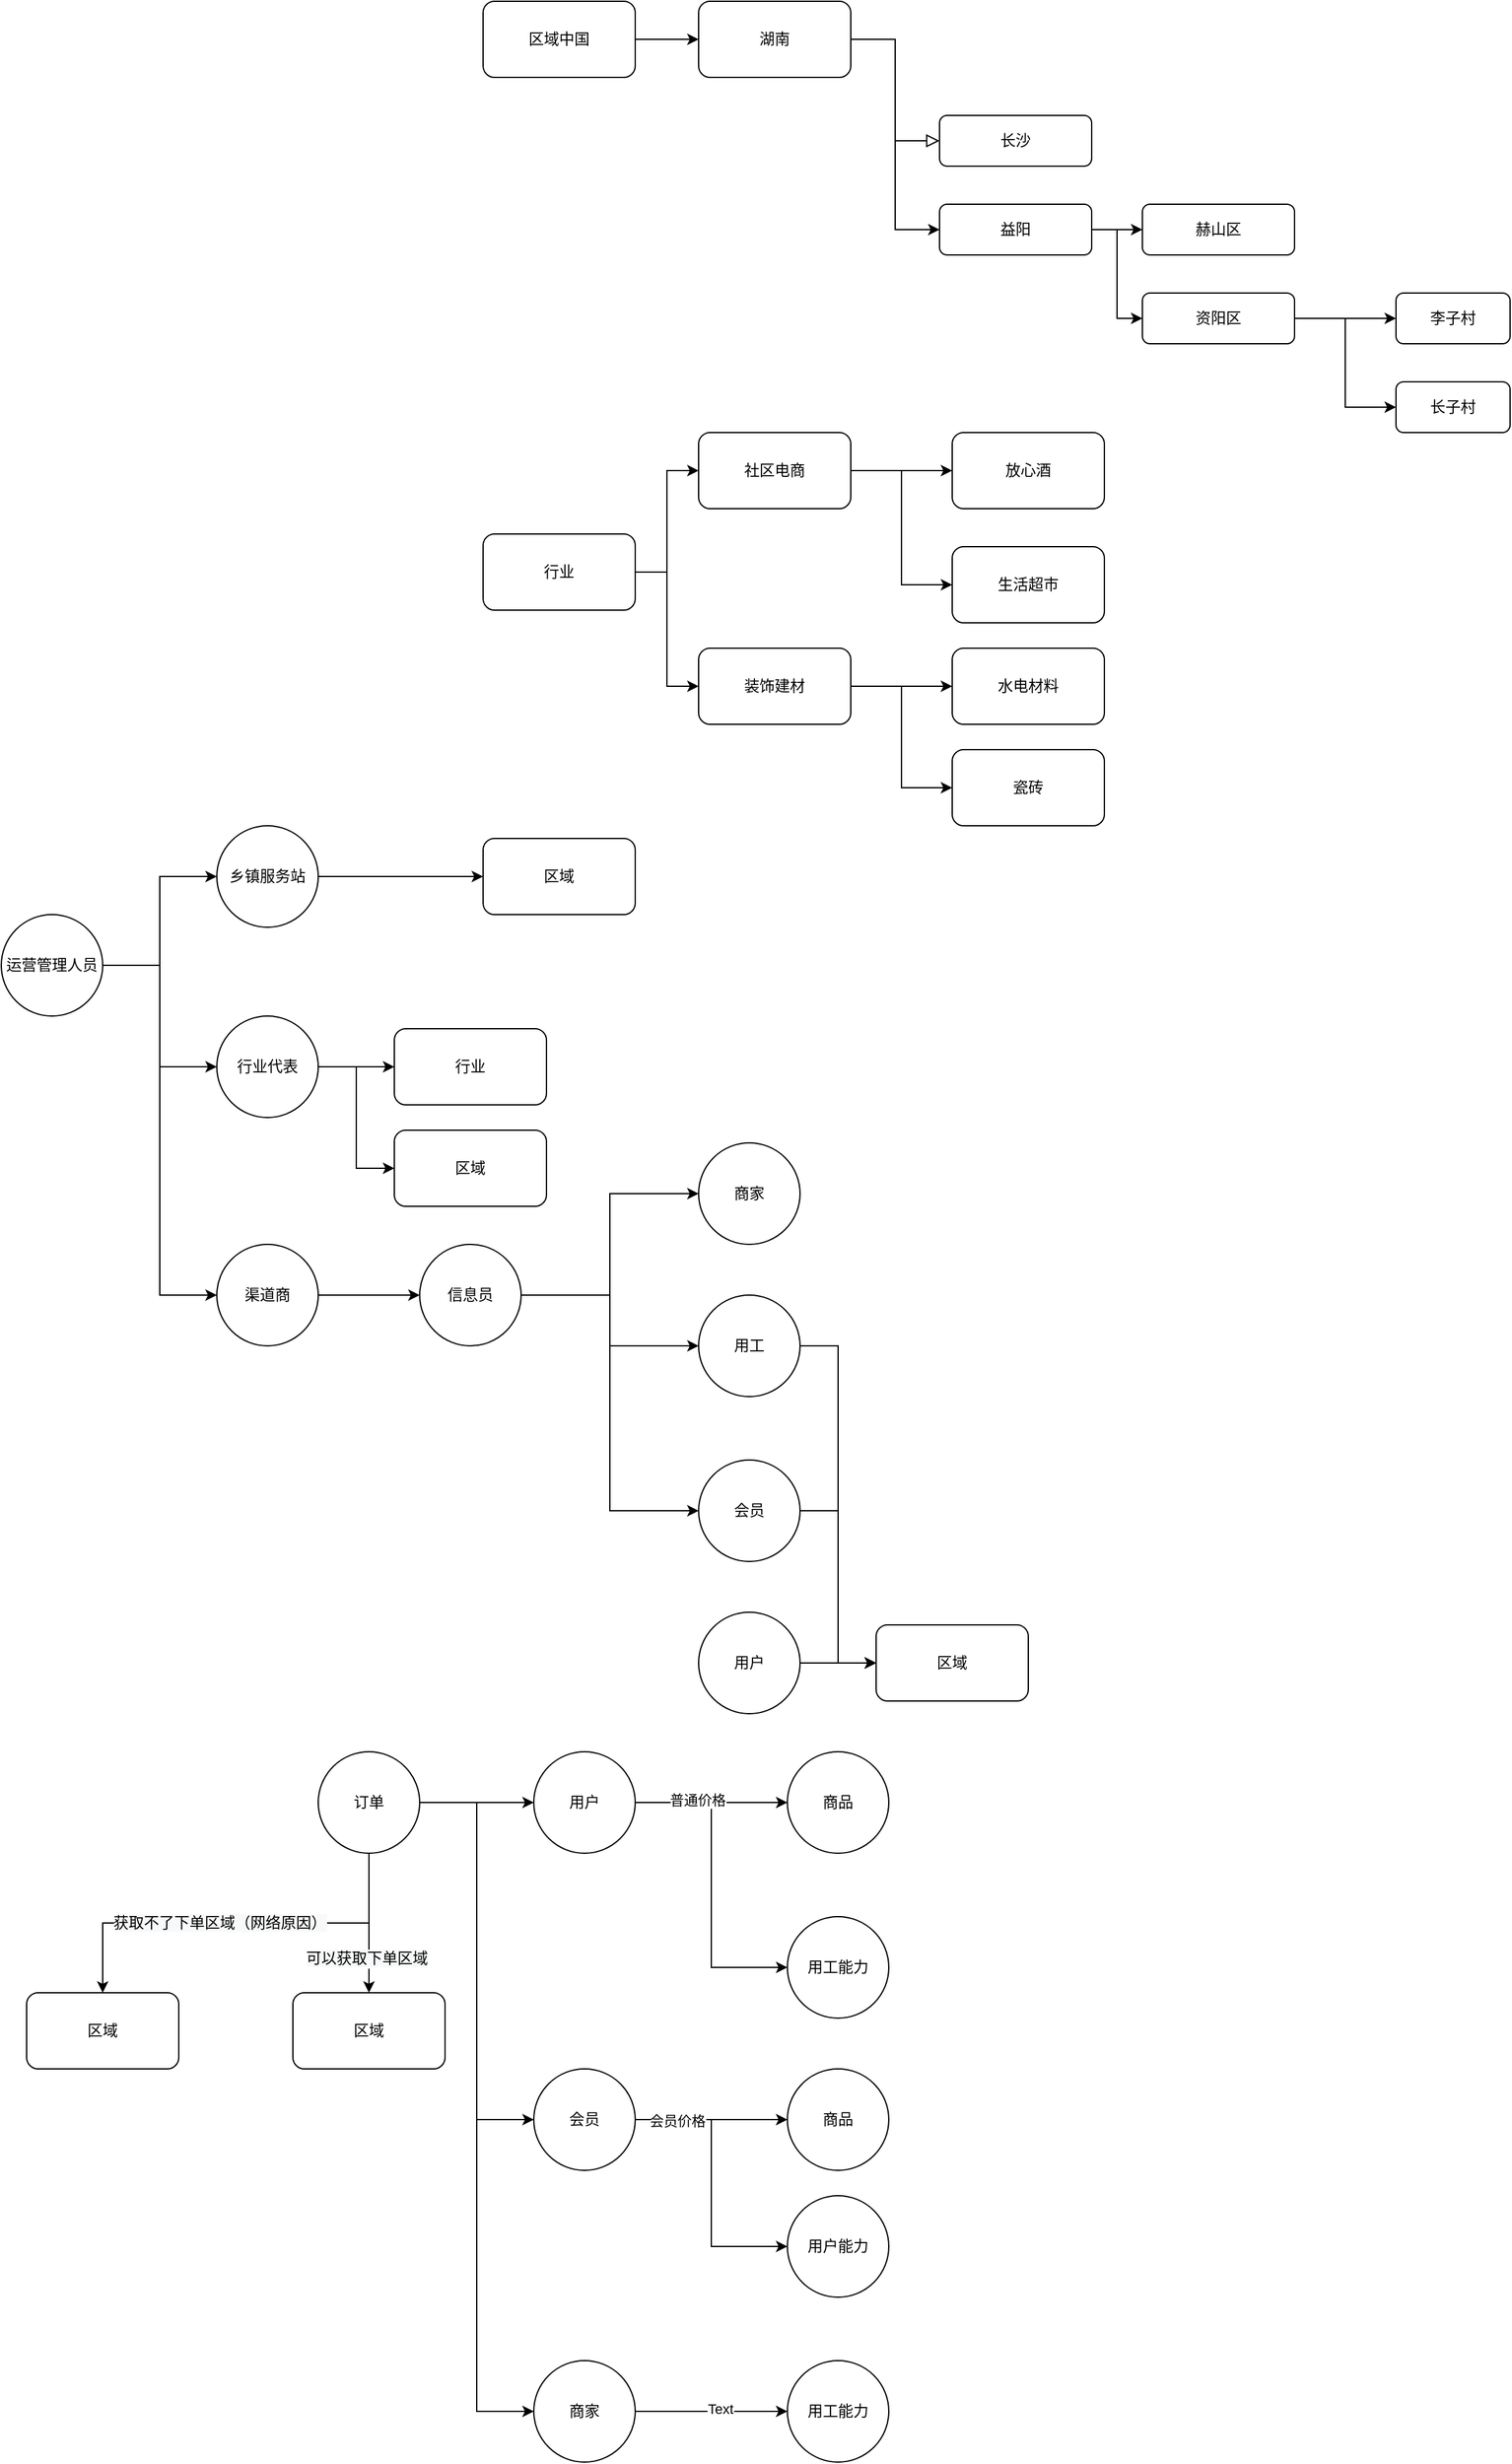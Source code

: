 <mxfile version="13.6.0" type="github">
  <diagram id="C5RBs43oDa-KdzZeNtuy" name="Page-1">
    <mxGraphModel dx="2013" dy="764" grid="1" gridSize="10" guides="1" tooltips="1" connect="1" arrows="1" fold="1" page="1" pageScale="1" pageWidth="827" pageHeight="1169" math="0" shadow="0">
      <root>
        <mxCell id="WIyWlLk6GJQsqaUBKTNV-0" />
        <mxCell id="WIyWlLk6GJQsqaUBKTNV-1" parent="WIyWlLk6GJQsqaUBKTNV-0" />
        <mxCell id="WIyWlLk6GJQsqaUBKTNV-2" value="" style="rounded=0;html=1;jettySize=auto;orthogonalLoop=1;fontSize=11;endArrow=block;endFill=0;endSize=8;strokeWidth=1;shadow=0;labelBackgroundColor=none;edgeStyle=orthogonalEdgeStyle;entryX=0;entryY=0.5;entryDx=0;entryDy=0;" parent="WIyWlLk6GJQsqaUBKTNV-1" source="WIyWlLk6GJQsqaUBKTNV-3" target="WIyWlLk6GJQsqaUBKTNV-7" edge="1">
          <mxGeometry relative="1" as="geometry">
            <mxPoint x="220" y="170" as="targetPoint" />
          </mxGeometry>
        </mxCell>
        <mxCell id="fYhxwDGDU4FG3BAdoPt3-0" style="edgeStyle=orthogonalEdgeStyle;rounded=0;orthogonalLoop=1;jettySize=auto;html=1;entryX=0;entryY=0.5;entryDx=0;entryDy=0;" edge="1" parent="WIyWlLk6GJQsqaUBKTNV-1" source="WIyWlLk6GJQsqaUBKTNV-3" target="WIyWlLk6GJQsqaUBKTNV-12">
          <mxGeometry relative="1" as="geometry" />
        </mxCell>
        <mxCell id="WIyWlLk6GJQsqaUBKTNV-3" value="湖南" style="rounded=1;whiteSpace=wrap;html=1;fontSize=12;glass=0;strokeWidth=1;shadow=0;" parent="WIyWlLk6GJQsqaUBKTNV-1" vertex="1">
          <mxGeometry x="130" y="60" width="120" height="60" as="geometry" />
        </mxCell>
        <mxCell id="WIyWlLk6GJQsqaUBKTNV-7" value="长沙" style="rounded=1;whiteSpace=wrap;html=1;fontSize=12;glass=0;strokeWidth=1;shadow=0;" parent="WIyWlLk6GJQsqaUBKTNV-1" vertex="1">
          <mxGeometry x="320" y="150" width="120" height="40" as="geometry" />
        </mxCell>
        <mxCell id="fYhxwDGDU4FG3BAdoPt3-2" style="edgeStyle=orthogonalEdgeStyle;rounded=0;orthogonalLoop=1;jettySize=auto;html=1;exitX=1;exitY=0.5;exitDx=0;exitDy=0;entryX=0;entryY=0.5;entryDx=0;entryDy=0;" edge="1" parent="WIyWlLk6GJQsqaUBKTNV-1" source="WIyWlLk6GJQsqaUBKTNV-12" target="fYhxwDGDU4FG3BAdoPt3-1">
          <mxGeometry relative="1" as="geometry" />
        </mxCell>
        <mxCell id="fYhxwDGDU4FG3BAdoPt3-6" style="edgeStyle=orthogonalEdgeStyle;rounded=0;orthogonalLoop=1;jettySize=auto;html=1;entryX=0;entryY=0.5;entryDx=0;entryDy=0;" edge="1" parent="WIyWlLk6GJQsqaUBKTNV-1" source="WIyWlLk6GJQsqaUBKTNV-12" target="fYhxwDGDU4FG3BAdoPt3-5">
          <mxGeometry relative="1" as="geometry" />
        </mxCell>
        <mxCell id="WIyWlLk6GJQsqaUBKTNV-12" value="益阳" style="rounded=1;whiteSpace=wrap;html=1;fontSize=12;glass=0;strokeWidth=1;shadow=0;" parent="WIyWlLk6GJQsqaUBKTNV-1" vertex="1">
          <mxGeometry x="320" y="220" width="120" height="40" as="geometry" />
        </mxCell>
        <mxCell id="fYhxwDGDU4FG3BAdoPt3-8" value="" style="edgeStyle=orthogonalEdgeStyle;rounded=0;orthogonalLoop=1;jettySize=auto;html=1;" edge="1" parent="WIyWlLk6GJQsqaUBKTNV-1" source="fYhxwDGDU4FG3BAdoPt3-1" target="fYhxwDGDU4FG3BAdoPt3-7">
          <mxGeometry relative="1" as="geometry" />
        </mxCell>
        <mxCell id="fYhxwDGDU4FG3BAdoPt3-10" style="edgeStyle=orthogonalEdgeStyle;rounded=0;orthogonalLoop=1;jettySize=auto;html=1;entryX=0;entryY=0.5;entryDx=0;entryDy=0;" edge="1" parent="WIyWlLk6GJQsqaUBKTNV-1" source="fYhxwDGDU4FG3BAdoPt3-1" target="fYhxwDGDU4FG3BAdoPt3-9">
          <mxGeometry relative="1" as="geometry" />
        </mxCell>
        <mxCell id="fYhxwDGDU4FG3BAdoPt3-1" value="资阳区" style="rounded=1;whiteSpace=wrap;html=1;fontSize=12;glass=0;strokeWidth=1;shadow=0;" vertex="1" parent="WIyWlLk6GJQsqaUBKTNV-1">
          <mxGeometry x="480" y="290" width="120" height="40" as="geometry" />
        </mxCell>
        <mxCell id="fYhxwDGDU4FG3BAdoPt3-5" value="赫山区" style="rounded=1;whiteSpace=wrap;html=1;fontSize=12;glass=0;strokeWidth=1;shadow=0;" vertex="1" parent="WIyWlLk6GJQsqaUBKTNV-1">
          <mxGeometry x="480" y="220" width="120" height="40" as="geometry" />
        </mxCell>
        <mxCell id="fYhxwDGDU4FG3BAdoPt3-7" value="李子村" style="whiteSpace=wrap;html=1;rounded=1;shadow=0;strokeWidth=1;glass=0;" vertex="1" parent="WIyWlLk6GJQsqaUBKTNV-1">
          <mxGeometry x="680" y="290" width="90" height="40" as="geometry" />
        </mxCell>
        <mxCell id="fYhxwDGDU4FG3BAdoPt3-9" value="长子村" style="rounded=1;whiteSpace=wrap;html=1;" vertex="1" parent="WIyWlLk6GJQsqaUBKTNV-1">
          <mxGeometry x="680" y="360" width="90" height="40" as="geometry" />
        </mxCell>
        <mxCell id="fYhxwDGDU4FG3BAdoPt3-14" value="" style="edgeStyle=orthogonalEdgeStyle;rounded=0;orthogonalLoop=1;jettySize=auto;html=1;" edge="1" parent="WIyWlLk6GJQsqaUBKTNV-1" source="fYhxwDGDU4FG3BAdoPt3-11" target="fYhxwDGDU4FG3BAdoPt3-13">
          <mxGeometry relative="1" as="geometry" />
        </mxCell>
        <mxCell id="fYhxwDGDU4FG3BAdoPt3-18" style="edgeStyle=orthogonalEdgeStyle;rounded=0;orthogonalLoop=1;jettySize=auto;html=1;entryX=0;entryY=0.5;entryDx=0;entryDy=0;" edge="1" parent="WIyWlLk6GJQsqaUBKTNV-1" source="fYhxwDGDU4FG3BAdoPt3-11" target="fYhxwDGDU4FG3BAdoPt3-15">
          <mxGeometry relative="1" as="geometry" />
        </mxCell>
        <mxCell id="fYhxwDGDU4FG3BAdoPt3-11" value="社区电商" style="rounded=1;whiteSpace=wrap;html=1;fontSize=12;glass=0;strokeWidth=1;shadow=0;" vertex="1" parent="WIyWlLk6GJQsqaUBKTNV-1">
          <mxGeometry x="130" y="400" width="120" height="60" as="geometry" />
        </mxCell>
        <mxCell id="fYhxwDGDU4FG3BAdoPt3-19" style="edgeStyle=orthogonalEdgeStyle;rounded=0;orthogonalLoop=1;jettySize=auto;html=1;entryX=0;entryY=0.5;entryDx=0;entryDy=0;" edge="1" parent="WIyWlLk6GJQsqaUBKTNV-1" source="fYhxwDGDU4FG3BAdoPt3-12" target="fYhxwDGDU4FG3BAdoPt3-17">
          <mxGeometry relative="1" as="geometry" />
        </mxCell>
        <mxCell id="fYhxwDGDU4FG3BAdoPt3-20" style="edgeStyle=orthogonalEdgeStyle;rounded=0;orthogonalLoop=1;jettySize=auto;html=1;entryX=0;entryY=0.5;entryDx=0;entryDy=0;" edge="1" parent="WIyWlLk6GJQsqaUBKTNV-1" source="fYhxwDGDU4FG3BAdoPt3-12" target="fYhxwDGDU4FG3BAdoPt3-16">
          <mxGeometry relative="1" as="geometry" />
        </mxCell>
        <mxCell id="fYhxwDGDU4FG3BAdoPt3-12" value="装饰建材" style="rounded=1;whiteSpace=wrap;html=1;" vertex="1" parent="WIyWlLk6GJQsqaUBKTNV-1">
          <mxGeometry x="130" y="570" width="120" height="60" as="geometry" />
        </mxCell>
        <mxCell id="fYhxwDGDU4FG3BAdoPt3-13" value="放心酒" style="whiteSpace=wrap;html=1;rounded=1;shadow=0;strokeWidth=1;glass=0;" vertex="1" parent="WIyWlLk6GJQsqaUBKTNV-1">
          <mxGeometry x="330" y="400" width="120" height="60" as="geometry" />
        </mxCell>
        <mxCell id="fYhxwDGDU4FG3BAdoPt3-15" value="生活超市" style="rounded=1;whiteSpace=wrap;html=1;" vertex="1" parent="WIyWlLk6GJQsqaUBKTNV-1">
          <mxGeometry x="330" y="490" width="120" height="60" as="geometry" />
        </mxCell>
        <mxCell id="fYhxwDGDU4FG3BAdoPt3-16" value="瓷砖" style="rounded=1;whiteSpace=wrap;html=1;" vertex="1" parent="WIyWlLk6GJQsqaUBKTNV-1">
          <mxGeometry x="330" y="650" width="120" height="60" as="geometry" />
        </mxCell>
        <mxCell id="fYhxwDGDU4FG3BAdoPt3-17" value="水电材料" style="rounded=1;whiteSpace=wrap;html=1;" vertex="1" parent="WIyWlLk6GJQsqaUBKTNV-1">
          <mxGeometry x="330" y="570" width="120" height="60" as="geometry" />
        </mxCell>
        <mxCell id="fYhxwDGDU4FG3BAdoPt3-22" style="edgeStyle=orthogonalEdgeStyle;rounded=0;orthogonalLoop=1;jettySize=auto;html=1;entryX=0;entryY=0.5;entryDx=0;entryDy=0;" edge="1" parent="WIyWlLk6GJQsqaUBKTNV-1" source="fYhxwDGDU4FG3BAdoPt3-21" target="WIyWlLk6GJQsqaUBKTNV-3">
          <mxGeometry relative="1" as="geometry" />
        </mxCell>
        <mxCell id="fYhxwDGDU4FG3BAdoPt3-21" value="区域中国" style="rounded=1;whiteSpace=wrap;html=1;" vertex="1" parent="WIyWlLk6GJQsqaUBKTNV-1">
          <mxGeometry x="-40" y="60" width="120" height="60" as="geometry" />
        </mxCell>
        <mxCell id="fYhxwDGDU4FG3BAdoPt3-24" style="edgeStyle=orthogonalEdgeStyle;rounded=0;orthogonalLoop=1;jettySize=auto;html=1;entryX=0;entryY=0.5;entryDx=0;entryDy=0;" edge="1" parent="WIyWlLk6GJQsqaUBKTNV-1" source="fYhxwDGDU4FG3BAdoPt3-23" target="fYhxwDGDU4FG3BAdoPt3-11">
          <mxGeometry relative="1" as="geometry" />
        </mxCell>
        <mxCell id="fYhxwDGDU4FG3BAdoPt3-25" style="edgeStyle=orthogonalEdgeStyle;rounded=0;orthogonalLoop=1;jettySize=auto;html=1;entryX=0;entryY=0.5;entryDx=0;entryDy=0;" edge="1" parent="WIyWlLk6GJQsqaUBKTNV-1" source="fYhxwDGDU4FG3BAdoPt3-23" target="fYhxwDGDU4FG3BAdoPt3-12">
          <mxGeometry relative="1" as="geometry" />
        </mxCell>
        <mxCell id="fYhxwDGDU4FG3BAdoPt3-23" value="行业" style="rounded=1;whiteSpace=wrap;html=1;" vertex="1" parent="WIyWlLk6GJQsqaUBKTNV-1">
          <mxGeometry x="-40" y="480" width="120" height="60" as="geometry" />
        </mxCell>
        <mxCell id="fYhxwDGDU4FG3BAdoPt3-32" value="" style="edgeStyle=orthogonalEdgeStyle;rounded=0;orthogonalLoop=1;jettySize=auto;html=1;" edge="1" parent="WIyWlLk6GJQsqaUBKTNV-1" source="fYhxwDGDU4FG3BAdoPt3-26">
          <mxGeometry relative="1" as="geometry">
            <mxPoint x="-110" y="900" as="targetPoint" />
          </mxGeometry>
        </mxCell>
        <mxCell id="fYhxwDGDU4FG3BAdoPt3-35" style="edgeStyle=orthogonalEdgeStyle;rounded=0;orthogonalLoop=1;jettySize=auto;html=1;entryX=0;entryY=0.5;entryDx=0;entryDy=0;" edge="1" parent="WIyWlLk6GJQsqaUBKTNV-1" source="fYhxwDGDU4FG3BAdoPt3-26" target="fYhxwDGDU4FG3BAdoPt3-33">
          <mxGeometry relative="1" as="geometry" />
        </mxCell>
        <mxCell id="fYhxwDGDU4FG3BAdoPt3-26" value="行业代表" style="ellipse;whiteSpace=wrap;html=1;aspect=fixed;" vertex="1" parent="WIyWlLk6GJQsqaUBKTNV-1">
          <mxGeometry x="-250" y="860" width="80" height="80" as="geometry" />
        </mxCell>
        <mxCell id="fYhxwDGDU4FG3BAdoPt3-38" style="edgeStyle=orthogonalEdgeStyle;rounded=0;orthogonalLoop=1;jettySize=auto;html=1;" edge="1" parent="WIyWlLk6GJQsqaUBKTNV-1" source="fYhxwDGDU4FG3BAdoPt3-27" target="fYhxwDGDU4FG3BAdoPt3-37">
          <mxGeometry relative="1" as="geometry" />
        </mxCell>
        <mxCell id="fYhxwDGDU4FG3BAdoPt3-27" value="乡镇服务站" style="ellipse;whiteSpace=wrap;html=1;aspect=fixed;" vertex="1" parent="WIyWlLk6GJQsqaUBKTNV-1">
          <mxGeometry x="-250" y="710" width="80" height="80" as="geometry" />
        </mxCell>
        <mxCell id="fYhxwDGDU4FG3BAdoPt3-42" style="edgeStyle=orthogonalEdgeStyle;rounded=0;orthogonalLoop=1;jettySize=auto;html=1;" edge="1" parent="WIyWlLk6GJQsqaUBKTNV-1" source="fYhxwDGDU4FG3BAdoPt3-28" target="fYhxwDGDU4FG3BAdoPt3-29">
          <mxGeometry relative="1" as="geometry" />
        </mxCell>
        <mxCell id="fYhxwDGDU4FG3BAdoPt3-28" value="渠道商" style="ellipse;whiteSpace=wrap;html=1;aspect=fixed;" vertex="1" parent="WIyWlLk6GJQsqaUBKTNV-1">
          <mxGeometry x="-250" y="1040" width="80" height="80" as="geometry" />
        </mxCell>
        <mxCell id="fYhxwDGDU4FG3BAdoPt3-46" style="edgeStyle=orthogonalEdgeStyle;rounded=0;orthogonalLoop=1;jettySize=auto;html=1;" edge="1" parent="WIyWlLk6GJQsqaUBKTNV-1" source="fYhxwDGDU4FG3BAdoPt3-29" target="fYhxwDGDU4FG3BAdoPt3-43">
          <mxGeometry relative="1" as="geometry" />
        </mxCell>
        <mxCell id="fYhxwDGDU4FG3BAdoPt3-47" style="edgeStyle=orthogonalEdgeStyle;rounded=0;orthogonalLoop=1;jettySize=auto;html=1;entryX=0;entryY=0.5;entryDx=0;entryDy=0;" edge="1" parent="WIyWlLk6GJQsqaUBKTNV-1" source="fYhxwDGDU4FG3BAdoPt3-29" target="fYhxwDGDU4FG3BAdoPt3-44">
          <mxGeometry relative="1" as="geometry" />
        </mxCell>
        <mxCell id="fYhxwDGDU4FG3BAdoPt3-48" style="edgeStyle=orthogonalEdgeStyle;rounded=0;orthogonalLoop=1;jettySize=auto;html=1;entryX=0;entryY=0.5;entryDx=0;entryDy=0;" edge="1" parent="WIyWlLk6GJQsqaUBKTNV-1" source="fYhxwDGDU4FG3BAdoPt3-29" target="fYhxwDGDU4FG3BAdoPt3-45">
          <mxGeometry relative="1" as="geometry" />
        </mxCell>
        <mxCell id="fYhxwDGDU4FG3BAdoPt3-29" value="信息员" style="ellipse;whiteSpace=wrap;html=1;aspect=fixed;" vertex="1" parent="WIyWlLk6GJQsqaUBKTNV-1">
          <mxGeometry x="-90" y="1040" width="80" height="80" as="geometry" />
        </mxCell>
        <mxCell id="fYhxwDGDU4FG3BAdoPt3-39" style="edgeStyle=orthogonalEdgeStyle;rounded=0;orthogonalLoop=1;jettySize=auto;html=1;exitX=1;exitY=0.5;exitDx=0;exitDy=0;" edge="1" parent="WIyWlLk6GJQsqaUBKTNV-1" source="fYhxwDGDU4FG3BAdoPt3-30" target="fYhxwDGDU4FG3BAdoPt3-27">
          <mxGeometry relative="1" as="geometry" />
        </mxCell>
        <mxCell id="fYhxwDGDU4FG3BAdoPt3-40" style="edgeStyle=orthogonalEdgeStyle;rounded=0;orthogonalLoop=1;jettySize=auto;html=1;entryX=0;entryY=0.5;entryDx=0;entryDy=0;" edge="1" parent="WIyWlLk6GJQsqaUBKTNV-1" source="fYhxwDGDU4FG3BAdoPt3-30" target="fYhxwDGDU4FG3BAdoPt3-26">
          <mxGeometry relative="1" as="geometry" />
        </mxCell>
        <mxCell id="fYhxwDGDU4FG3BAdoPt3-41" style="edgeStyle=orthogonalEdgeStyle;rounded=0;orthogonalLoop=1;jettySize=auto;html=1;entryX=0;entryY=0.5;entryDx=0;entryDy=0;" edge="1" parent="WIyWlLk6GJQsqaUBKTNV-1" source="fYhxwDGDU4FG3BAdoPt3-30" target="fYhxwDGDU4FG3BAdoPt3-28">
          <mxGeometry relative="1" as="geometry" />
        </mxCell>
        <mxCell id="fYhxwDGDU4FG3BAdoPt3-30" value="运营管理人员" style="ellipse;whiteSpace=wrap;html=1;aspect=fixed;" vertex="1" parent="WIyWlLk6GJQsqaUBKTNV-1">
          <mxGeometry x="-420" y="780" width="80" height="80" as="geometry" />
        </mxCell>
        <mxCell id="fYhxwDGDU4FG3BAdoPt3-33" value="区域" style="rounded=1;whiteSpace=wrap;html=1;" vertex="1" parent="WIyWlLk6GJQsqaUBKTNV-1">
          <mxGeometry x="-110" y="950" width="120" height="60" as="geometry" />
        </mxCell>
        <mxCell id="fYhxwDGDU4FG3BAdoPt3-36" value="行业" style="rounded=1;whiteSpace=wrap;html=1;" vertex="1" parent="WIyWlLk6GJQsqaUBKTNV-1">
          <mxGeometry x="-110" y="870" width="120" height="60" as="geometry" />
        </mxCell>
        <mxCell id="fYhxwDGDU4FG3BAdoPt3-37" value="区域" style="rounded=1;whiteSpace=wrap;html=1;" vertex="1" parent="WIyWlLk6GJQsqaUBKTNV-1">
          <mxGeometry x="-40" y="720" width="120" height="60" as="geometry" />
        </mxCell>
        <mxCell id="fYhxwDGDU4FG3BAdoPt3-43" value="商家" style="ellipse;whiteSpace=wrap;html=1;aspect=fixed;" vertex="1" parent="WIyWlLk6GJQsqaUBKTNV-1">
          <mxGeometry x="130" y="960" width="80" height="80" as="geometry" />
        </mxCell>
        <mxCell id="fYhxwDGDU4FG3BAdoPt3-86" style="edgeStyle=orthogonalEdgeStyle;rounded=0;orthogonalLoop=1;jettySize=auto;html=1;entryX=0;entryY=0.5;entryDx=0;entryDy=0;" edge="1" parent="WIyWlLk6GJQsqaUBKTNV-1" source="fYhxwDGDU4FG3BAdoPt3-44" target="fYhxwDGDU4FG3BAdoPt3-75">
          <mxGeometry relative="1" as="geometry" />
        </mxCell>
        <mxCell id="fYhxwDGDU4FG3BAdoPt3-44" value="用工" style="ellipse;whiteSpace=wrap;html=1;aspect=fixed;" vertex="1" parent="WIyWlLk6GJQsqaUBKTNV-1">
          <mxGeometry x="130" y="1080" width="80" height="80" as="geometry" />
        </mxCell>
        <mxCell id="fYhxwDGDU4FG3BAdoPt3-85" style="edgeStyle=orthogonalEdgeStyle;rounded=0;orthogonalLoop=1;jettySize=auto;html=1;entryX=0;entryY=0.5;entryDx=0;entryDy=0;" edge="1" parent="WIyWlLk6GJQsqaUBKTNV-1" source="fYhxwDGDU4FG3BAdoPt3-45" target="fYhxwDGDU4FG3BAdoPt3-75">
          <mxGeometry relative="1" as="geometry" />
        </mxCell>
        <mxCell id="fYhxwDGDU4FG3BAdoPt3-45" value="会员" style="ellipse;whiteSpace=wrap;html=1;aspect=fixed;" vertex="1" parent="WIyWlLk6GJQsqaUBKTNV-1">
          <mxGeometry x="130" y="1210" width="80" height="80" as="geometry" />
        </mxCell>
        <mxCell id="fYhxwDGDU4FG3BAdoPt3-76" style="edgeStyle=orthogonalEdgeStyle;rounded=0;orthogonalLoop=1;jettySize=auto;html=1;entryX=0;entryY=0.5;entryDx=0;entryDy=0;" edge="1" parent="WIyWlLk6GJQsqaUBKTNV-1" source="fYhxwDGDU4FG3BAdoPt3-53" target="fYhxwDGDU4FG3BAdoPt3-75">
          <mxGeometry relative="1" as="geometry" />
        </mxCell>
        <mxCell id="fYhxwDGDU4FG3BAdoPt3-53" value="用户" style="ellipse;whiteSpace=wrap;html=1;aspect=fixed;" vertex="1" parent="WIyWlLk6GJQsqaUBKTNV-1">
          <mxGeometry x="130" y="1330" width="80" height="80" as="geometry" />
        </mxCell>
        <mxCell id="fYhxwDGDU4FG3BAdoPt3-69" style="edgeStyle=orthogonalEdgeStyle;rounded=0;orthogonalLoop=1;jettySize=auto;html=1;" edge="1" parent="WIyWlLk6GJQsqaUBKTNV-1" source="fYhxwDGDU4FG3BAdoPt3-54" target="fYhxwDGDU4FG3BAdoPt3-55">
          <mxGeometry relative="1" as="geometry" />
        </mxCell>
        <mxCell id="fYhxwDGDU4FG3BAdoPt3-70" style="edgeStyle=orthogonalEdgeStyle;rounded=0;orthogonalLoop=1;jettySize=auto;html=1;entryX=0;entryY=0.5;entryDx=0;entryDy=0;" edge="1" parent="WIyWlLk6GJQsqaUBKTNV-1" source="fYhxwDGDU4FG3BAdoPt3-54" target="fYhxwDGDU4FG3BAdoPt3-58">
          <mxGeometry relative="1" as="geometry" />
        </mxCell>
        <mxCell id="fYhxwDGDU4FG3BAdoPt3-71" style="edgeStyle=orthogonalEdgeStyle;rounded=0;orthogonalLoop=1;jettySize=auto;html=1;entryX=0;entryY=0.5;entryDx=0;entryDy=0;" edge="1" parent="WIyWlLk6GJQsqaUBKTNV-1" source="fYhxwDGDU4FG3BAdoPt3-54" target="fYhxwDGDU4FG3BAdoPt3-65">
          <mxGeometry relative="1" as="geometry" />
        </mxCell>
        <mxCell id="fYhxwDGDU4FG3BAdoPt3-79" style="edgeStyle=orthogonalEdgeStyle;rounded=0;orthogonalLoop=1;jettySize=auto;html=1;entryX=0.5;entryY=0;entryDx=0;entryDy=0;" edge="1" parent="WIyWlLk6GJQsqaUBKTNV-1" source="fYhxwDGDU4FG3BAdoPt3-54" target="fYhxwDGDU4FG3BAdoPt3-77">
          <mxGeometry relative="1" as="geometry" />
        </mxCell>
        <mxCell id="fYhxwDGDU4FG3BAdoPt3-83" value="&lt;span style=&quot;font-size: 12px ; background-color: rgb(248 , 249 , 250)&quot;&gt;可以获取下单区域&lt;/span&gt;" style="edgeLabel;html=1;align=center;verticalAlign=middle;resizable=0;points=[];" vertex="1" connectable="0" parent="fYhxwDGDU4FG3BAdoPt3-79">
          <mxGeometry x="0.5" y="-2" relative="1" as="geometry">
            <mxPoint as="offset" />
          </mxGeometry>
        </mxCell>
        <mxCell id="fYhxwDGDU4FG3BAdoPt3-81" style="edgeStyle=orthogonalEdgeStyle;rounded=0;orthogonalLoop=1;jettySize=auto;html=1;exitX=0.5;exitY=1;exitDx=0;exitDy=0;" edge="1" parent="WIyWlLk6GJQsqaUBKTNV-1" source="fYhxwDGDU4FG3BAdoPt3-54" target="fYhxwDGDU4FG3BAdoPt3-80">
          <mxGeometry relative="1" as="geometry" />
        </mxCell>
        <mxCell id="fYhxwDGDU4FG3BAdoPt3-84" value="&lt;span style=&quot;font-size: 12px ; background-color: rgb(248 , 249 , 250)&quot;&gt;获取不了下单区域（网络原因）&lt;/span&gt;" style="edgeLabel;html=1;align=center;verticalAlign=middle;resizable=0;points=[];" vertex="1" connectable="0" parent="fYhxwDGDU4FG3BAdoPt3-81">
          <mxGeometry x="0.083" relative="1" as="geometry">
            <mxPoint as="offset" />
          </mxGeometry>
        </mxCell>
        <mxCell id="fYhxwDGDU4FG3BAdoPt3-54" value="订单" style="ellipse;whiteSpace=wrap;html=1;aspect=fixed;" vertex="1" parent="WIyWlLk6GJQsqaUBKTNV-1">
          <mxGeometry x="-170" y="1440" width="80" height="80" as="geometry" />
        </mxCell>
        <mxCell id="fYhxwDGDU4FG3BAdoPt3-59" style="edgeStyle=orthogonalEdgeStyle;rounded=0;orthogonalLoop=1;jettySize=auto;html=1;" edge="1" parent="WIyWlLk6GJQsqaUBKTNV-1" source="fYhxwDGDU4FG3BAdoPt3-55" target="fYhxwDGDU4FG3BAdoPt3-56">
          <mxGeometry relative="1" as="geometry" />
        </mxCell>
        <mxCell id="fYhxwDGDU4FG3BAdoPt3-60" style="edgeStyle=orthogonalEdgeStyle;rounded=0;orthogonalLoop=1;jettySize=auto;html=1;entryX=0;entryY=0.5;entryDx=0;entryDy=0;" edge="1" parent="WIyWlLk6GJQsqaUBKTNV-1" source="fYhxwDGDU4FG3BAdoPt3-55" target="fYhxwDGDU4FG3BAdoPt3-57">
          <mxGeometry relative="1" as="geometry" />
        </mxCell>
        <mxCell id="fYhxwDGDU4FG3BAdoPt3-73" value="普通价格" style="edgeLabel;html=1;align=center;verticalAlign=middle;resizable=0;points=[];" vertex="1" connectable="0" parent="fYhxwDGDU4FG3BAdoPt3-60">
          <mxGeometry x="-0.608" y="2" relative="1" as="geometry">
            <mxPoint as="offset" />
          </mxGeometry>
        </mxCell>
        <mxCell id="fYhxwDGDU4FG3BAdoPt3-55" value="用户" style="ellipse;whiteSpace=wrap;html=1;aspect=fixed;" vertex="1" parent="WIyWlLk6GJQsqaUBKTNV-1">
          <mxGeometry y="1440" width="80" height="80" as="geometry" />
        </mxCell>
        <mxCell id="fYhxwDGDU4FG3BAdoPt3-56" value="商品" style="ellipse;whiteSpace=wrap;html=1;aspect=fixed;" vertex="1" parent="WIyWlLk6GJQsqaUBKTNV-1">
          <mxGeometry x="200" y="1440" width="80" height="80" as="geometry" />
        </mxCell>
        <mxCell id="fYhxwDGDU4FG3BAdoPt3-57" value="用工能力" style="ellipse;whiteSpace=wrap;html=1;aspect=fixed;" vertex="1" parent="WIyWlLk6GJQsqaUBKTNV-1">
          <mxGeometry x="200" y="1570" width="80" height="80" as="geometry" />
        </mxCell>
        <mxCell id="fYhxwDGDU4FG3BAdoPt3-66" style="edgeStyle=orthogonalEdgeStyle;rounded=0;orthogonalLoop=1;jettySize=auto;html=1;entryX=0;entryY=0.5;entryDx=0;entryDy=0;" edge="1" parent="WIyWlLk6GJQsqaUBKTNV-1" source="fYhxwDGDU4FG3BAdoPt3-58" target="fYhxwDGDU4FG3BAdoPt3-62">
          <mxGeometry relative="1" as="geometry" />
        </mxCell>
        <mxCell id="fYhxwDGDU4FG3BAdoPt3-67" style="edgeStyle=orthogonalEdgeStyle;rounded=0;orthogonalLoop=1;jettySize=auto;html=1;entryX=0;entryY=0.5;entryDx=0;entryDy=0;" edge="1" parent="WIyWlLk6GJQsqaUBKTNV-1" source="fYhxwDGDU4FG3BAdoPt3-58" target="fYhxwDGDU4FG3BAdoPt3-63">
          <mxGeometry relative="1" as="geometry" />
        </mxCell>
        <mxCell id="fYhxwDGDU4FG3BAdoPt3-72" value="会员价格" style="edgeLabel;html=1;align=center;verticalAlign=middle;resizable=0;points=[];" vertex="1" connectable="0" parent="fYhxwDGDU4FG3BAdoPt3-67">
          <mxGeometry x="-0.7" y="-1" relative="1" as="geometry">
            <mxPoint as="offset" />
          </mxGeometry>
        </mxCell>
        <mxCell id="fYhxwDGDU4FG3BAdoPt3-58" value="会员" style="ellipse;whiteSpace=wrap;html=1;aspect=fixed;" vertex="1" parent="WIyWlLk6GJQsqaUBKTNV-1">
          <mxGeometry y="1690" width="80" height="80" as="geometry" />
        </mxCell>
        <mxCell id="fYhxwDGDU4FG3BAdoPt3-62" value="商品" style="ellipse;whiteSpace=wrap;html=1;aspect=fixed;" vertex="1" parent="WIyWlLk6GJQsqaUBKTNV-1">
          <mxGeometry x="200" y="1690" width="80" height="80" as="geometry" />
        </mxCell>
        <mxCell id="fYhxwDGDU4FG3BAdoPt3-63" value="用户能力" style="ellipse;whiteSpace=wrap;html=1;aspect=fixed;" vertex="1" parent="WIyWlLk6GJQsqaUBKTNV-1">
          <mxGeometry x="200" y="1790" width="80" height="80" as="geometry" />
        </mxCell>
        <mxCell id="fYhxwDGDU4FG3BAdoPt3-64" value="用工能力" style="ellipse;whiteSpace=wrap;html=1;aspect=fixed;" vertex="1" parent="WIyWlLk6GJQsqaUBKTNV-1">
          <mxGeometry x="200" y="1920" width="80" height="80" as="geometry" />
        </mxCell>
        <mxCell id="fYhxwDGDU4FG3BAdoPt3-68" style="edgeStyle=orthogonalEdgeStyle;rounded=0;orthogonalLoop=1;jettySize=auto;html=1;" edge="1" parent="WIyWlLk6GJQsqaUBKTNV-1" source="fYhxwDGDU4FG3BAdoPt3-65" target="fYhxwDGDU4FG3BAdoPt3-64">
          <mxGeometry relative="1" as="geometry" />
        </mxCell>
        <mxCell id="fYhxwDGDU4FG3BAdoPt3-74" value="Text" style="edgeLabel;html=1;align=center;verticalAlign=middle;resizable=0;points=[];" vertex="1" connectable="0" parent="fYhxwDGDU4FG3BAdoPt3-68">
          <mxGeometry x="0.117" y="2" relative="1" as="geometry">
            <mxPoint as="offset" />
          </mxGeometry>
        </mxCell>
        <mxCell id="fYhxwDGDU4FG3BAdoPt3-65" value="商家" style="ellipse;whiteSpace=wrap;html=1;aspect=fixed;" vertex="1" parent="WIyWlLk6GJQsqaUBKTNV-1">
          <mxGeometry y="1920" width="80" height="80" as="geometry" />
        </mxCell>
        <mxCell id="fYhxwDGDU4FG3BAdoPt3-75" value="区域" style="rounded=1;whiteSpace=wrap;html=1;" vertex="1" parent="WIyWlLk6GJQsqaUBKTNV-1">
          <mxGeometry x="270" y="1340" width="120" height="60" as="geometry" />
        </mxCell>
        <mxCell id="fYhxwDGDU4FG3BAdoPt3-77" value="区域" style="rounded=1;whiteSpace=wrap;html=1;" vertex="1" parent="WIyWlLk6GJQsqaUBKTNV-1">
          <mxGeometry x="-190" y="1630" width="120" height="60" as="geometry" />
        </mxCell>
        <mxCell id="fYhxwDGDU4FG3BAdoPt3-80" value="区域" style="rounded=1;whiteSpace=wrap;html=1;" vertex="1" parent="WIyWlLk6GJQsqaUBKTNV-1">
          <mxGeometry x="-400" y="1630" width="120" height="60" as="geometry" />
        </mxCell>
      </root>
    </mxGraphModel>
  </diagram>
</mxfile>
